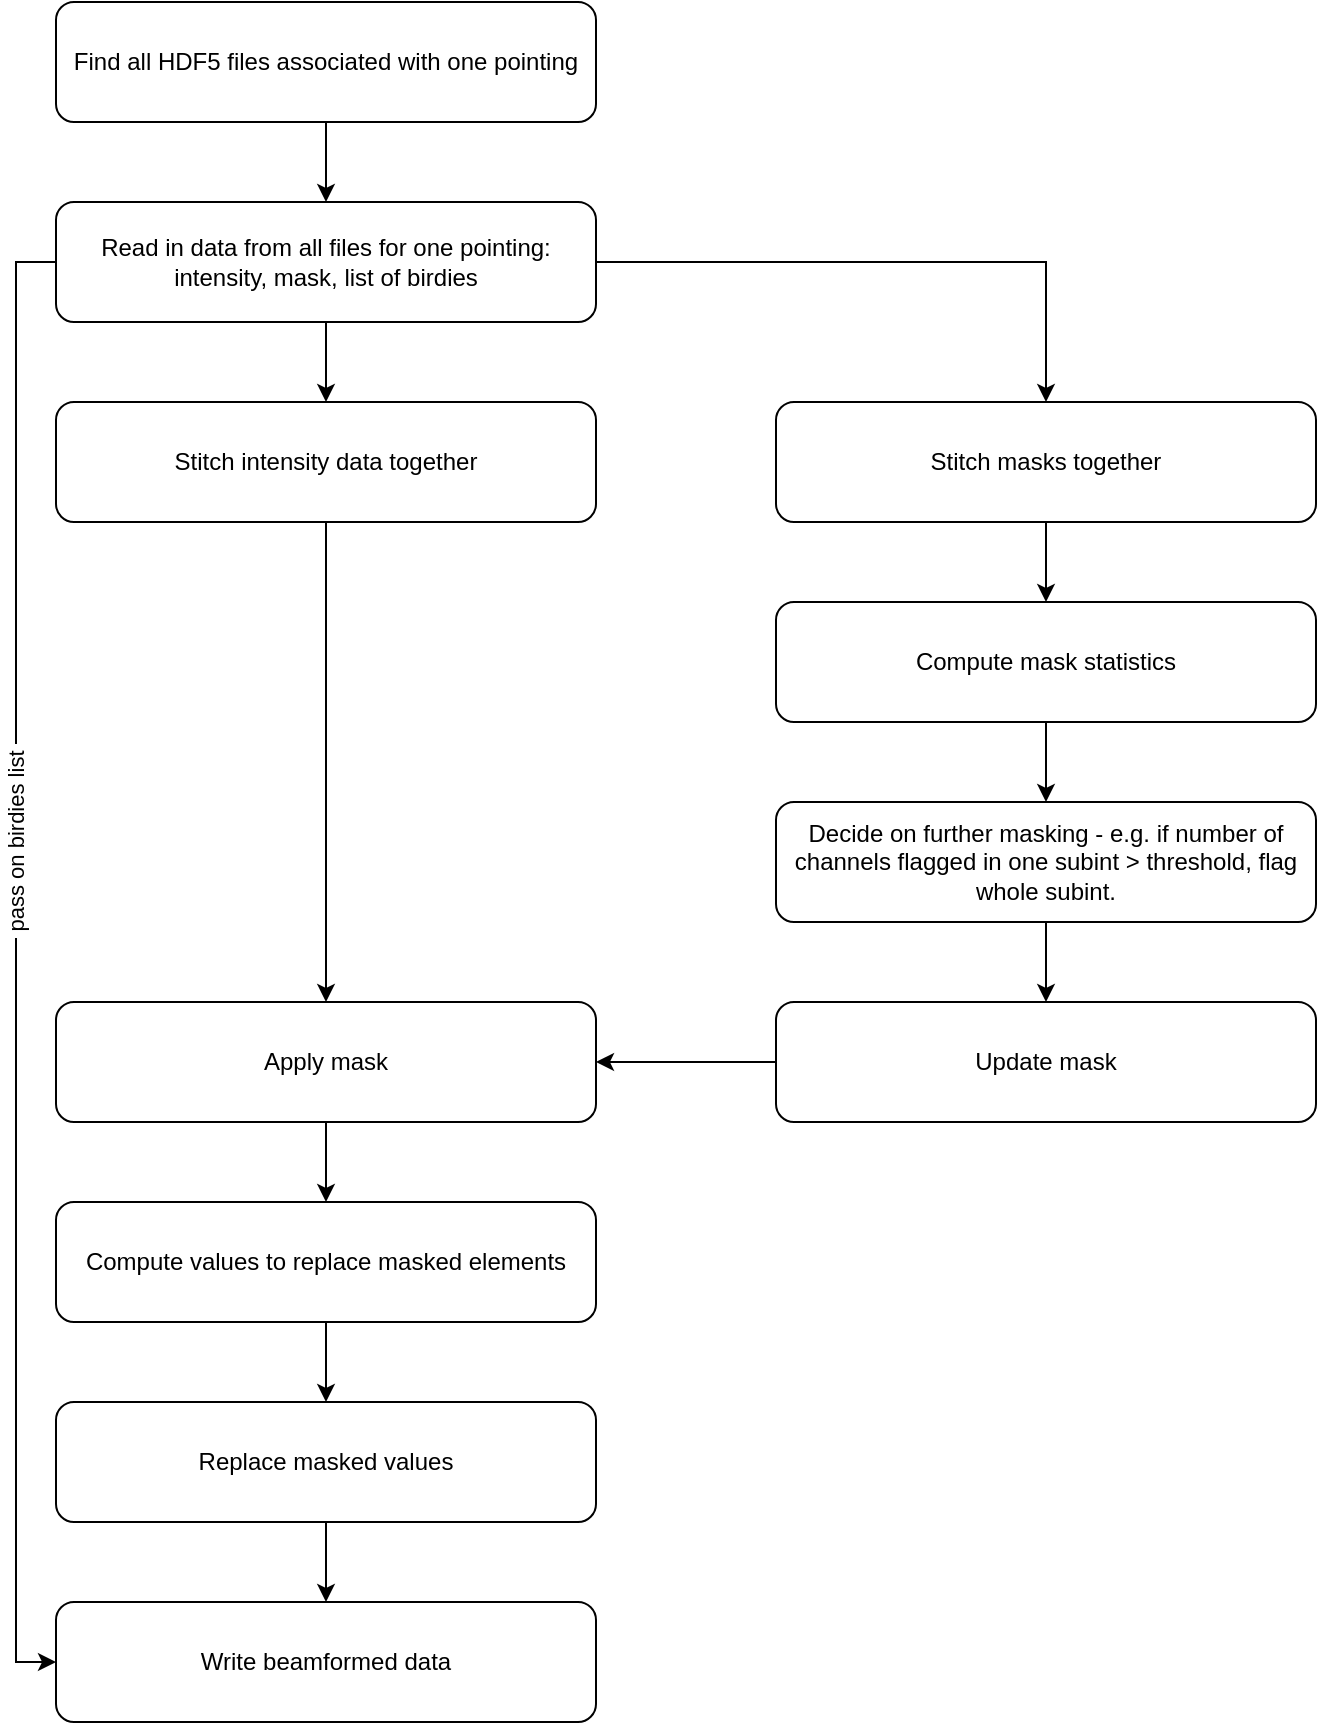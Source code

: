 <mxfile version="13.2.4" type="github">
  <diagram id="zXcW99eozO7Db_UasQsl" name="Page-1">
    <mxGraphModel dx="906" dy="1766" grid="1" gridSize="10" guides="1" tooltips="1" connect="1" arrows="1" fold="1" page="1" pageScale="1" pageWidth="827" pageHeight="1169" math="0" shadow="0">
      <root>
        <mxCell id="0" />
        <mxCell id="1" parent="0" />
        <mxCell id="IaWRKNGKsvZzhaCaoYAj-1" value="" style="edgeStyle=orthogonalEdgeStyle;rounded=0;orthogonalLoop=1;jettySize=auto;html=1;" edge="1" parent="1" source="IaWRKNGKsvZzhaCaoYAj-3" target="IaWRKNGKsvZzhaCaoYAj-7">
          <mxGeometry relative="1" as="geometry" />
        </mxCell>
        <mxCell id="IaWRKNGKsvZzhaCaoYAj-2" value="" style="edgeStyle=orthogonalEdgeStyle;rounded=0;orthogonalLoop=1;jettySize=auto;html=1;" edge="1" parent="1" source="IaWRKNGKsvZzhaCaoYAj-3" target="IaWRKNGKsvZzhaCaoYAj-15">
          <mxGeometry relative="1" as="geometry" />
        </mxCell>
        <mxCell id="IaWRKNGKsvZzhaCaoYAj-23" value="&amp;nbsp;pass on birdies list&amp;nbsp;" style="edgeStyle=orthogonalEdgeStyle;rounded=0;orthogonalLoop=1;jettySize=auto;html=1;exitX=0;exitY=0.5;exitDx=0;exitDy=0;entryX=0;entryY=0.5;entryDx=0;entryDy=0;labelPosition=center;verticalLabelPosition=middle;align=center;verticalAlign=middle;horizontal=0;" edge="1" parent="1" source="IaWRKNGKsvZzhaCaoYAj-3" target="IaWRKNGKsvZzhaCaoYAj-22">
          <mxGeometry x="-0.162" relative="1" as="geometry">
            <mxPoint as="offset" />
          </mxGeometry>
        </mxCell>
        <mxCell id="IaWRKNGKsvZzhaCaoYAj-3" value="Read in data from all files for one pointing: intensity, mask, list of birdies" style="rounded=1;whiteSpace=wrap;html=1;fontSize=12;glass=0;strokeWidth=1;shadow=0;" vertex="1" parent="1">
          <mxGeometry x="70" y="60" width="270" height="60" as="geometry" />
        </mxCell>
        <mxCell id="IaWRKNGKsvZzhaCaoYAj-4" value="" style="edgeStyle=orthogonalEdgeStyle;rounded=0;orthogonalLoop=1;jettySize=auto;html=1;" edge="1" parent="1" source="IaWRKNGKsvZzhaCaoYAj-5" target="IaWRKNGKsvZzhaCaoYAj-3">
          <mxGeometry relative="1" as="geometry" />
        </mxCell>
        <mxCell id="IaWRKNGKsvZzhaCaoYAj-5" value="Find all HDF5 files associated with one pointing" style="rounded=1;whiteSpace=wrap;html=1;fontSize=12;glass=0;strokeWidth=1;shadow=0;" vertex="1" parent="1">
          <mxGeometry x="70" y="-40" width="270" height="60" as="geometry" />
        </mxCell>
        <mxCell id="IaWRKNGKsvZzhaCaoYAj-6" value="" style="edgeStyle=orthogonalEdgeStyle;rounded=0;orthogonalLoop=1;jettySize=auto;html=1;" edge="1" parent="1" source="IaWRKNGKsvZzhaCaoYAj-7" target="IaWRKNGKsvZzhaCaoYAj-9">
          <mxGeometry relative="1" as="geometry" />
        </mxCell>
        <mxCell id="IaWRKNGKsvZzhaCaoYAj-7" value="Stitch masks together" style="rounded=1;whiteSpace=wrap;html=1;fontSize=12;glass=0;strokeWidth=1;shadow=0;" vertex="1" parent="1">
          <mxGeometry x="430" y="160" width="270" height="60" as="geometry" />
        </mxCell>
        <mxCell id="IaWRKNGKsvZzhaCaoYAj-8" value="" style="edgeStyle=orthogonalEdgeStyle;rounded=0;orthogonalLoop=1;jettySize=auto;html=1;" edge="1" parent="1" source="IaWRKNGKsvZzhaCaoYAj-9" target="IaWRKNGKsvZzhaCaoYAj-11">
          <mxGeometry relative="1" as="geometry" />
        </mxCell>
        <mxCell id="IaWRKNGKsvZzhaCaoYAj-9" value="Compute mask statistics" style="rounded=1;whiteSpace=wrap;html=1;fontSize=12;glass=0;strokeWidth=1;shadow=0;" vertex="1" parent="1">
          <mxGeometry x="430" y="260" width="270" height="60" as="geometry" />
        </mxCell>
        <mxCell id="IaWRKNGKsvZzhaCaoYAj-10" value="" style="edgeStyle=orthogonalEdgeStyle;rounded=0;orthogonalLoop=1;jettySize=auto;html=1;" edge="1" parent="1" source="IaWRKNGKsvZzhaCaoYAj-11" target="IaWRKNGKsvZzhaCaoYAj-13">
          <mxGeometry relative="1" as="geometry" />
        </mxCell>
        <mxCell id="IaWRKNGKsvZzhaCaoYAj-11" value="Decide on further masking - e.g. if number of channels flagged in one subint &amp;gt; threshold, flag whole subint." style="rounded=1;whiteSpace=wrap;html=1;fontSize=12;glass=0;strokeWidth=1;shadow=0;" vertex="1" parent="1">
          <mxGeometry x="430" y="360" width="270" height="60" as="geometry" />
        </mxCell>
        <mxCell id="IaWRKNGKsvZzhaCaoYAj-12" value="" style="edgeStyle=orthogonalEdgeStyle;rounded=0;orthogonalLoop=1;jettySize=auto;html=1;entryX=1;entryY=0.5;entryDx=0;entryDy=0;" edge="1" parent="1" source="IaWRKNGKsvZzhaCaoYAj-13" target="IaWRKNGKsvZzhaCaoYAj-17">
          <mxGeometry relative="1" as="geometry">
            <mxPoint x="350" y="490" as="targetPoint" />
          </mxGeometry>
        </mxCell>
        <mxCell id="IaWRKNGKsvZzhaCaoYAj-13" value="Update mask" style="rounded=1;whiteSpace=wrap;html=1;fontSize=12;glass=0;strokeWidth=1;shadow=0;" vertex="1" parent="1">
          <mxGeometry x="430" y="460" width="270" height="60" as="geometry" />
        </mxCell>
        <mxCell id="IaWRKNGKsvZzhaCaoYAj-14" value="" style="edgeStyle=orthogonalEdgeStyle;rounded=0;orthogonalLoop=1;jettySize=auto;html=1;" edge="1" parent="1" source="IaWRKNGKsvZzhaCaoYAj-15" target="IaWRKNGKsvZzhaCaoYAj-17">
          <mxGeometry relative="1" as="geometry" />
        </mxCell>
        <mxCell id="IaWRKNGKsvZzhaCaoYAj-15" value="Stitch intensity data together" style="rounded=1;whiteSpace=wrap;html=1;fontSize=12;glass=0;strokeWidth=1;shadow=0;" vertex="1" parent="1">
          <mxGeometry x="70" y="160" width="270" height="60" as="geometry" />
        </mxCell>
        <mxCell id="IaWRKNGKsvZzhaCaoYAj-16" value="" style="edgeStyle=orthogonalEdgeStyle;rounded=0;orthogonalLoop=1;jettySize=auto;html=1;" edge="1" parent="1" source="IaWRKNGKsvZzhaCaoYAj-17" target="IaWRKNGKsvZzhaCaoYAj-19">
          <mxGeometry relative="1" as="geometry" />
        </mxCell>
        <mxCell id="IaWRKNGKsvZzhaCaoYAj-17" value="Apply mask" style="rounded=1;whiteSpace=wrap;html=1;fontSize=12;glass=0;strokeWidth=1;shadow=0;" vertex="1" parent="1">
          <mxGeometry x="70" y="460" width="270" height="60" as="geometry" />
        </mxCell>
        <mxCell id="IaWRKNGKsvZzhaCaoYAj-18" value="" style="edgeStyle=orthogonalEdgeStyle;rounded=0;orthogonalLoop=1;jettySize=auto;html=1;" edge="1" parent="1" source="IaWRKNGKsvZzhaCaoYAj-19" target="IaWRKNGKsvZzhaCaoYAj-21">
          <mxGeometry relative="1" as="geometry" />
        </mxCell>
        <mxCell id="IaWRKNGKsvZzhaCaoYAj-19" value="Compute values to replace masked elements" style="rounded=1;whiteSpace=wrap;html=1;fontSize=12;glass=0;strokeWidth=1;shadow=0;" vertex="1" parent="1">
          <mxGeometry x="70" y="560" width="270" height="60" as="geometry" />
        </mxCell>
        <mxCell id="IaWRKNGKsvZzhaCaoYAj-20" value="" style="edgeStyle=orthogonalEdgeStyle;rounded=0;orthogonalLoop=1;jettySize=auto;html=1;" edge="1" parent="1" source="IaWRKNGKsvZzhaCaoYAj-21" target="IaWRKNGKsvZzhaCaoYAj-22">
          <mxGeometry relative="1" as="geometry" />
        </mxCell>
        <mxCell id="IaWRKNGKsvZzhaCaoYAj-21" value="Replace masked values" style="rounded=1;whiteSpace=wrap;html=1;fontSize=12;glass=0;strokeWidth=1;shadow=0;" vertex="1" parent="1">
          <mxGeometry x="70" y="660" width="270" height="60" as="geometry" />
        </mxCell>
        <mxCell id="IaWRKNGKsvZzhaCaoYAj-22" value="Write beamformed data" style="rounded=1;whiteSpace=wrap;html=1;fontSize=12;glass=0;strokeWidth=1;shadow=0;" vertex="1" parent="1">
          <mxGeometry x="70" y="760" width="270" height="60" as="geometry" />
        </mxCell>
      </root>
    </mxGraphModel>
  </diagram>
</mxfile>
